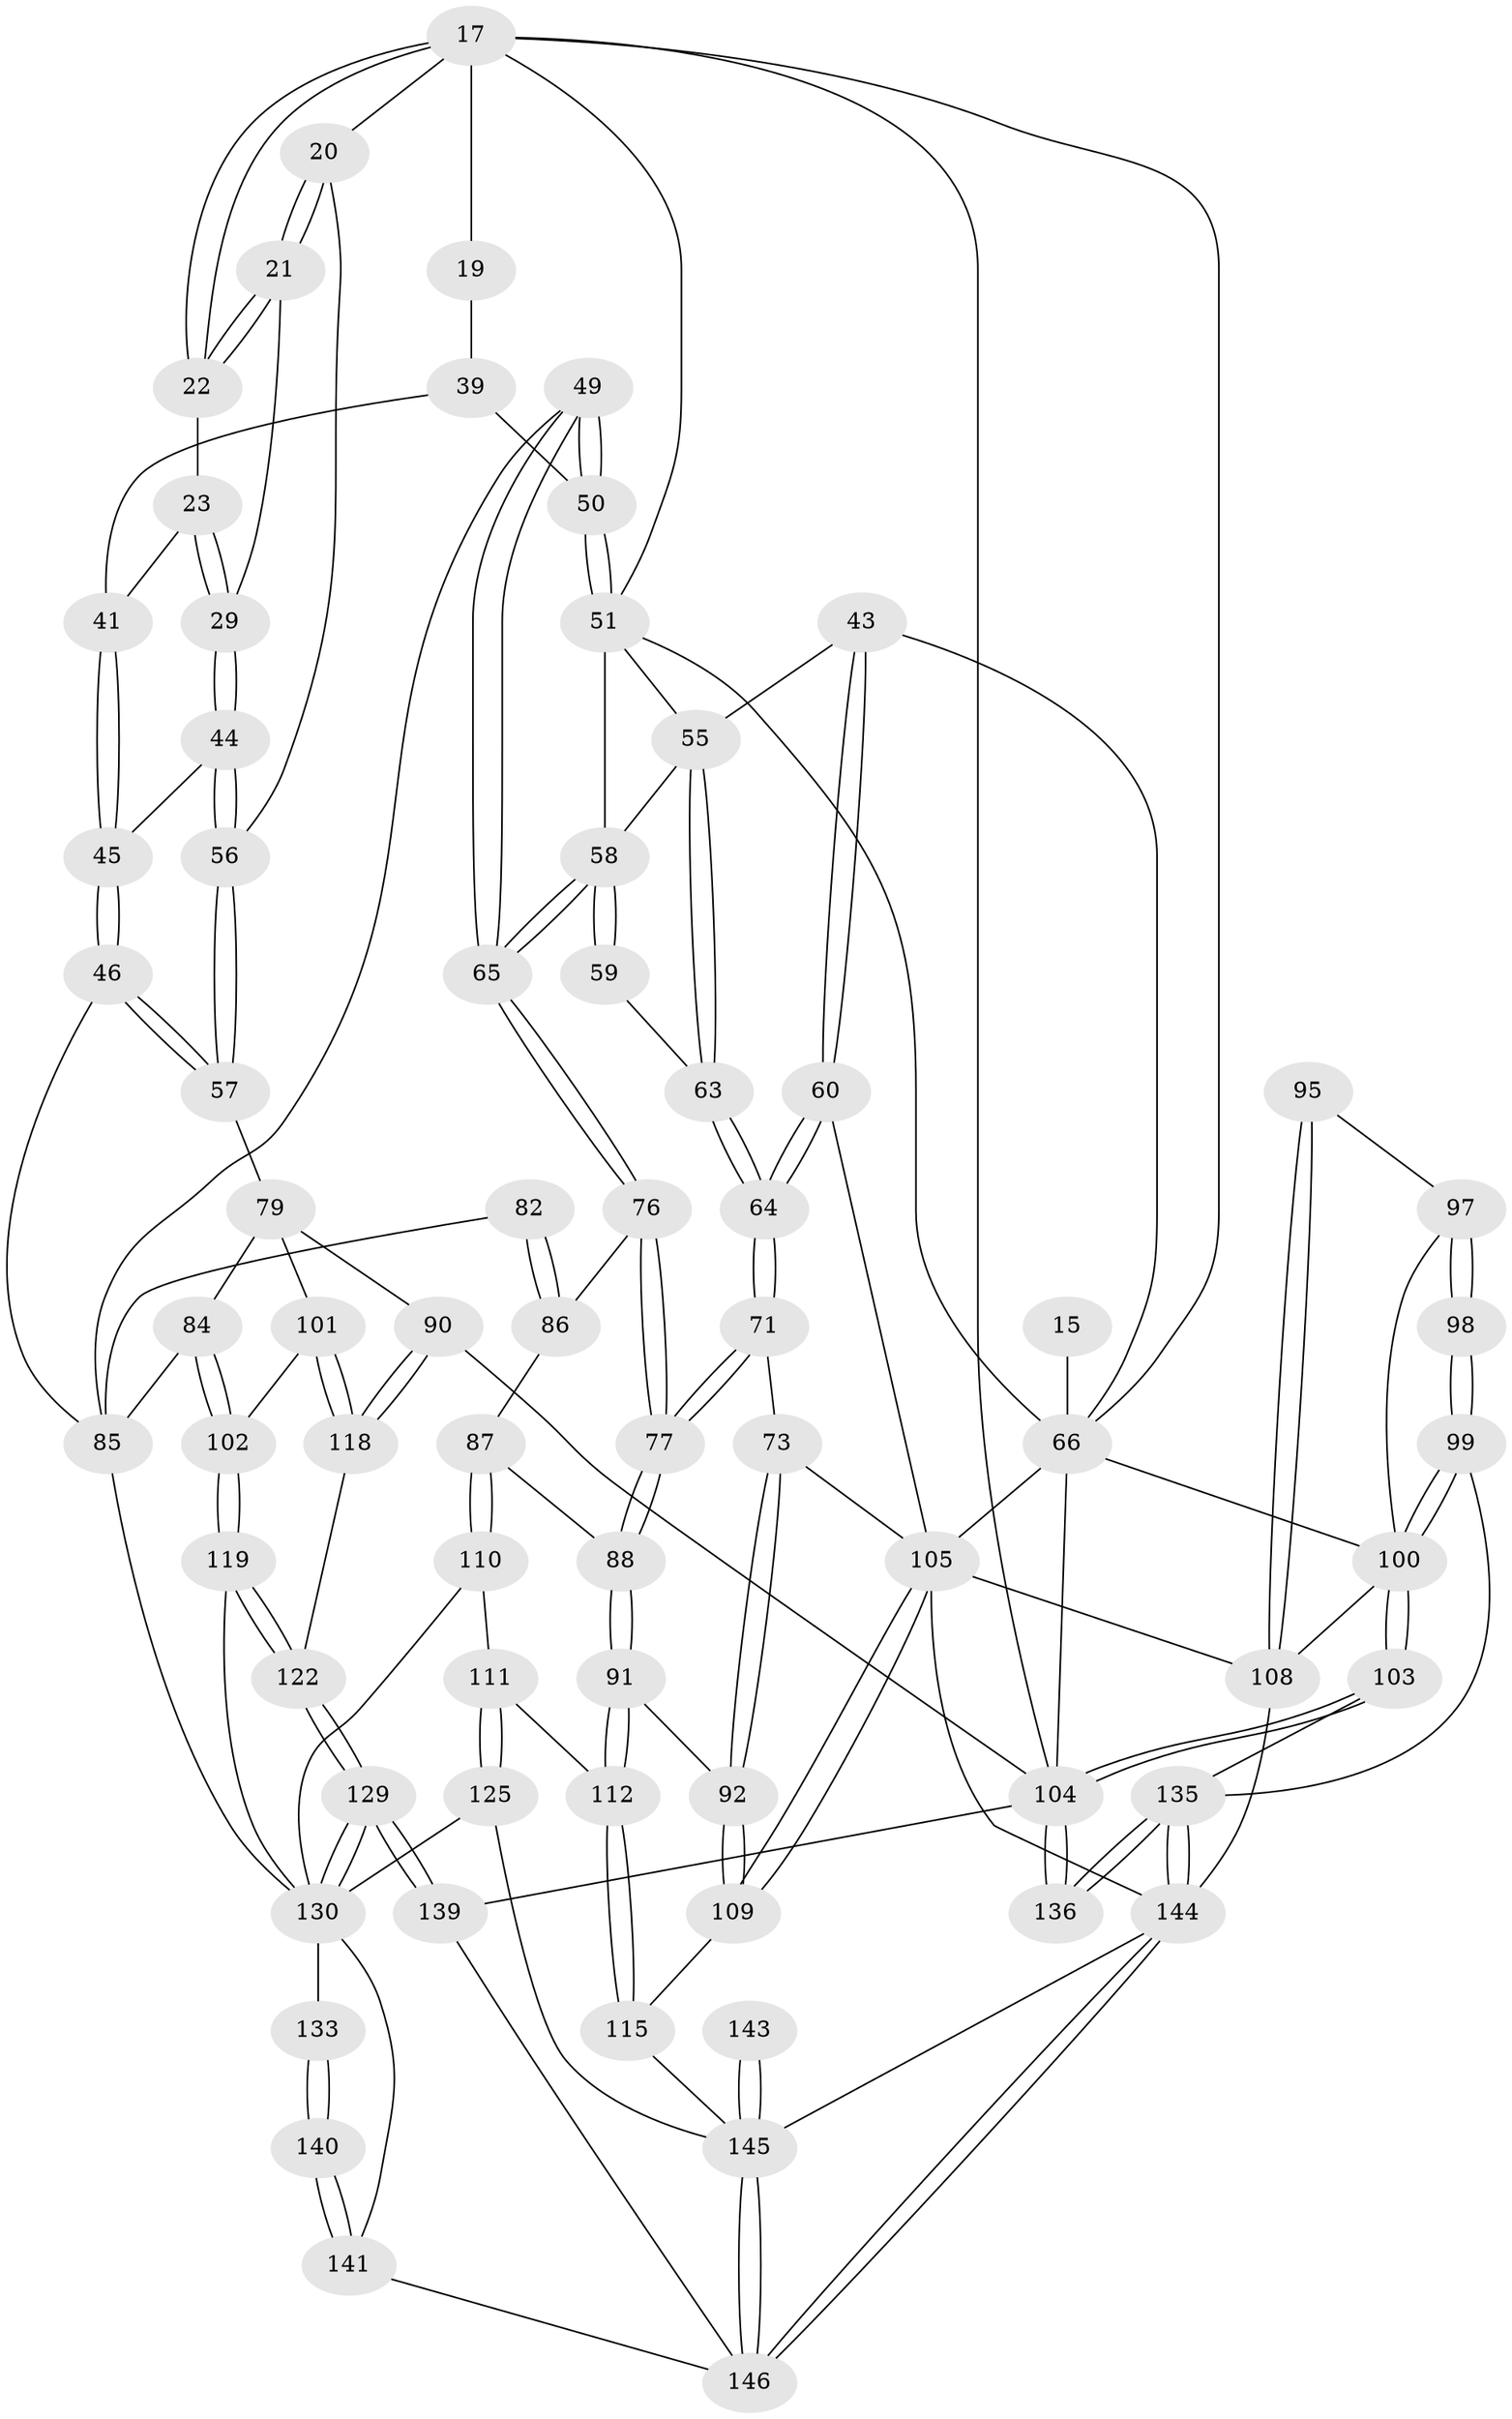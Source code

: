 // original degree distribution, {3: 0.02054794520547945, 4: 0.23972602739726026, 6: 0.23972602739726026, 5: 0.5}
// Generated by graph-tools (version 1.1) at 2025/00/03/09/25 05:00:39]
// undirected, 73 vertices, 175 edges
graph export_dot {
graph [start="1"]
  node [color=gray90,style=filled];
  15 [pos="+0.05418400945773692+0.09598408728108625"];
  17 [pos="+0.8643842836335913+0",super="+4+11"];
  19 [pos="+0.7238348695169565+0.11456953905629068",super="+18"];
  20 [pos="+1+0"];
  21 [pos="+0.9587113940290396+0.19111116350023755"];
  22 [pos="+0.8872367336073663+0.09576599847524592"];
  23 [pos="+0.8776451607644591+0.13782638554497478"];
  29 [pos="+0.9176452449127559+0.23992966169308785"];
  39 [pos="+0.7993796750158446+0.22495354817193416",super="+27+25"];
  41 [pos="+0.8338521967159891+0.21530047898165453",super="+24"];
  43 [pos="+0.36448373548982327+0.22083912347838505"];
  44 [pos="+0.914527740928498+0.2456634891393604"];
  45 [pos="+0.9095538688592503+0.2526922009870695"];
  46 [pos="+0.9159113272593956+0.32991290228265524"];
  49 [pos="+0.7604972041679761+0.38145978075613945"];
  50 [pos="+0.7471336840156129+0.3427486434435808",super="+40+30"];
  51 [pos="+0.6931790922251647+0.2919949484733972",super="+31"];
  55 [pos="+0.4566454903976922+0.3079318547866198",super="+42"];
  56 [pos="+1+0.26459021503266617"];
  57 [pos="+1+0.3406681149397094"];
  58 [pos="+0.5846544930227354+0.4154171396578961",super="+52+53+54"];
  59 [pos="+0.5722010005530823+0.40988866045770195"];
  60 [pos="+0.3676499227587137+0.3517510021664694"];
  63 [pos="+0.46921629807700743+0.4173361464721503"];
  64 [pos="+0.45997780398720034+0.4246075018493554"];
  65 [pos="+0.6041845057786475+0.4309369404034466"];
  66 [pos="+0.23467323402502732+0.24998862771000407",super="+33+32+36+16"];
  71 [pos="+0.42153292303942075+0.48363735669034236"];
  73 [pos="+0.30472108544551335+0.558985767206201",super="+72"];
  76 [pos="+0.6043901038065689+0.44425816984027194"];
  77 [pos="+0.5140145531998264+0.556177119035345"];
  79 [pos="+0.9968194842777826+0.5200396031213624",super="+78"];
  82 [pos="+0.7373890649378474+0.6059225527165921"];
  84 [pos="+0.7897421684892509+0.6575390811937342",super="+80"];
  85 [pos="+0.7756862740333582+0.6538790133256182",super="+81"];
  86 [pos="+0.5906586153985067+0.6117920745889851",super="+83"];
  87 [pos="+0.5558500852150965+0.6245532252492183"];
  88 [pos="+0.5327651738768191+0.6113389869577088"];
  90 [pos="+1+0.7594442164028613"];
  91 [pos="+0.42544238668358647+0.6502029776519234"];
  92 [pos="+0.35549329910958744+0.613654320163618"];
  95 [pos="+0.13896938140754458+0.661161707459968"];
  97 [pos="+0.01994477681110209+0.549553355195852",super="+96"];
  98 [pos="+0.04533149954569465+0.7094458603755873"];
  99 [pos="+0.033483210551213886+0.7226778823165318"];
  100 [pos="+0+0.7256631761139426",super="+35+70"];
  101 [pos="+0.9238687840861564+0.6914127174087666"];
  102 [pos="+0.832941124705784+0.6947178681638166"];
  103 [pos="+0+0.9149143687920702"];
  104 [pos="+0+1",super="+89"];
  105 [pos="+0.27349235285656104+0.8130234381006028",super="+74+75+67+68"];
  108 [pos="+0.21993312867534254+0.7966282777459682",super="+93+94"];
  109 [pos="+0.3395727274434365+0.8007608000175067"];
  110 [pos="+0.5645550570249869+0.7361076814055836"];
  111 [pos="+0.4949777475051999+0.7669385356672366"];
  112 [pos="+0.4490751830440615+0.7657120234003278"];
  115 [pos="+0.3932677339594114+0.809786985612905"];
  118 [pos="+1+0.7486454159708006"];
  119 [pos="+0.8466897562116422+0.7724233546856714"];
  122 [pos="+0.9056349986795484+0.829190573441231"];
  125 [pos="+0.542292633717794+0.9049869450413702"];
  129 [pos="+0.9129659268744189+0.9264758687812777"];
  130 [pos="+0.8252231565391033+0.8936204900879362",super="+121+124"];
  133 [pos="+0.8098829741283117+0.9015334004695604",super="+131+132"];
  135 [pos="+0+1",super="+116+134"];
  136 [pos="+0+1"];
  139 [pos="+1+1"];
  140 [pos="+0.7535115668046836+0.9401157869033869"];
  141 [pos="+0.7091852983692689+1"];
  143 [pos="+0.45537061037565535+1"];
  144 [pos="+0.24789476613288666+1",super="+138"];
  145 [pos="+0.4582878141593834+1",super="+126+127+137"];
  146 [pos="+0.4471549606058885+1",super="+142"];
  15 -- 66 [weight=3];
  17 -- 22;
  17 -- 22;
  17 -- 20;
  17 -- 19 [weight=2];
  17 -- 51 [weight=2];
  17 -- 104;
  17 -- 66;
  19 -- 39 [weight=2];
  20 -- 21;
  20 -- 21;
  20 -- 56;
  21 -- 22;
  21 -- 22;
  21 -- 29;
  22 -- 23;
  23 -- 29;
  23 -- 29;
  23 -- 41;
  29 -- 44;
  29 -- 44;
  39 -- 41 [weight=2];
  39 -- 50 [weight=2];
  41 -- 45;
  41 -- 45;
  43 -- 60;
  43 -- 60;
  43 -- 55;
  43 -- 66;
  44 -- 45;
  44 -- 56;
  44 -- 56;
  45 -- 46;
  45 -- 46;
  46 -- 57;
  46 -- 57;
  46 -- 85;
  49 -- 50;
  49 -- 50;
  49 -- 65;
  49 -- 65;
  49 -- 85;
  50 -- 51 [weight=2];
  50 -- 51;
  51 -- 58 [weight=2];
  51 -- 55;
  51 -- 66;
  55 -- 63;
  55 -- 63;
  55 -- 58;
  56 -- 57;
  56 -- 57;
  57 -- 79;
  58 -- 59 [weight=2];
  58 -- 59;
  58 -- 65;
  58 -- 65;
  59 -- 63;
  60 -- 64;
  60 -- 64;
  60 -- 105;
  63 -- 64;
  63 -- 64;
  64 -- 71;
  64 -- 71;
  65 -- 76;
  65 -- 76;
  66 -- 100 [weight=2];
  66 -- 105 [weight=3];
  66 -- 104;
  71 -- 77;
  71 -- 77;
  71 -- 73;
  73 -- 92;
  73 -- 92;
  73 -- 105 [weight=2];
  76 -- 77;
  76 -- 77;
  76 -- 86;
  77 -- 88;
  77 -- 88;
  79 -- 101;
  79 -- 90;
  79 -- 84;
  82 -- 86 [weight=2];
  82 -- 86;
  82 -- 85;
  84 -- 85 [weight=2];
  84 -- 102;
  84 -- 102;
  85 -- 130;
  86 -- 87;
  87 -- 88;
  87 -- 110;
  87 -- 110;
  88 -- 91;
  88 -- 91;
  90 -- 118;
  90 -- 118;
  90 -- 104;
  91 -- 92;
  91 -- 112;
  91 -- 112;
  92 -- 109;
  92 -- 109;
  95 -- 108 [weight=2];
  95 -- 108;
  95 -- 97;
  97 -- 98 [weight=2];
  97 -- 98;
  97 -- 100;
  98 -- 99;
  98 -- 99;
  99 -- 100;
  99 -- 100;
  99 -- 135;
  100 -- 103;
  100 -- 103;
  100 -- 108;
  101 -- 102;
  101 -- 118;
  101 -- 118;
  102 -- 119;
  102 -- 119;
  103 -- 104;
  103 -- 104;
  103 -- 135;
  104 -- 136;
  104 -- 136;
  104 -- 139;
  105 -- 109;
  105 -- 109;
  105 -- 108 [weight=2];
  105 -- 144;
  108 -- 144;
  109 -- 115;
  110 -- 111;
  110 -- 130;
  111 -- 112;
  111 -- 125;
  111 -- 125;
  112 -- 115;
  112 -- 115;
  115 -- 145;
  118 -- 122;
  119 -- 122;
  119 -- 122;
  119 -- 130;
  122 -- 129;
  122 -- 129;
  125 -- 145;
  125 -- 130;
  129 -- 130;
  129 -- 130;
  129 -- 139;
  129 -- 139;
  130 -- 133 [weight=3];
  130 -- 141;
  133 -- 140 [weight=2];
  133 -- 140;
  135 -- 136 [weight=2];
  135 -- 136;
  135 -- 144 [weight=2];
  135 -- 144;
  139 -- 146;
  140 -- 141;
  140 -- 141;
  141 -- 146;
  143 -- 145 [weight=3];
  143 -- 145;
  144 -- 146;
  144 -- 146;
  144 -- 145;
  145 -- 146;
  145 -- 146;
}
